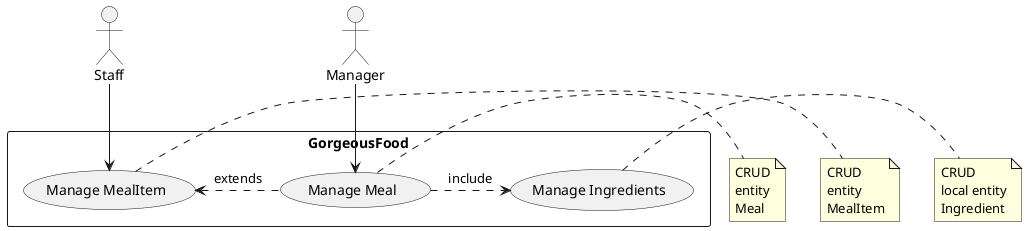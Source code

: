 @startuml

actor Staff
actor Manager

rectangle GorgeousFood {

Staff --> (Manage MealItem)

(Manage MealItem) <. (Manage Meal) : extends 

Manager --> (Manage Meal)

(Manage Meal) .> (Manage Ingredients) : include
}
 
note right of (Manage Meal)
CRUD
entity
Meal
end note
  
note right of (Manage MealItem)
CRUD
entity
MealItem
end note

note right of (Manage Ingredients)
CRUD
local entity
Ingredient
end note

@end